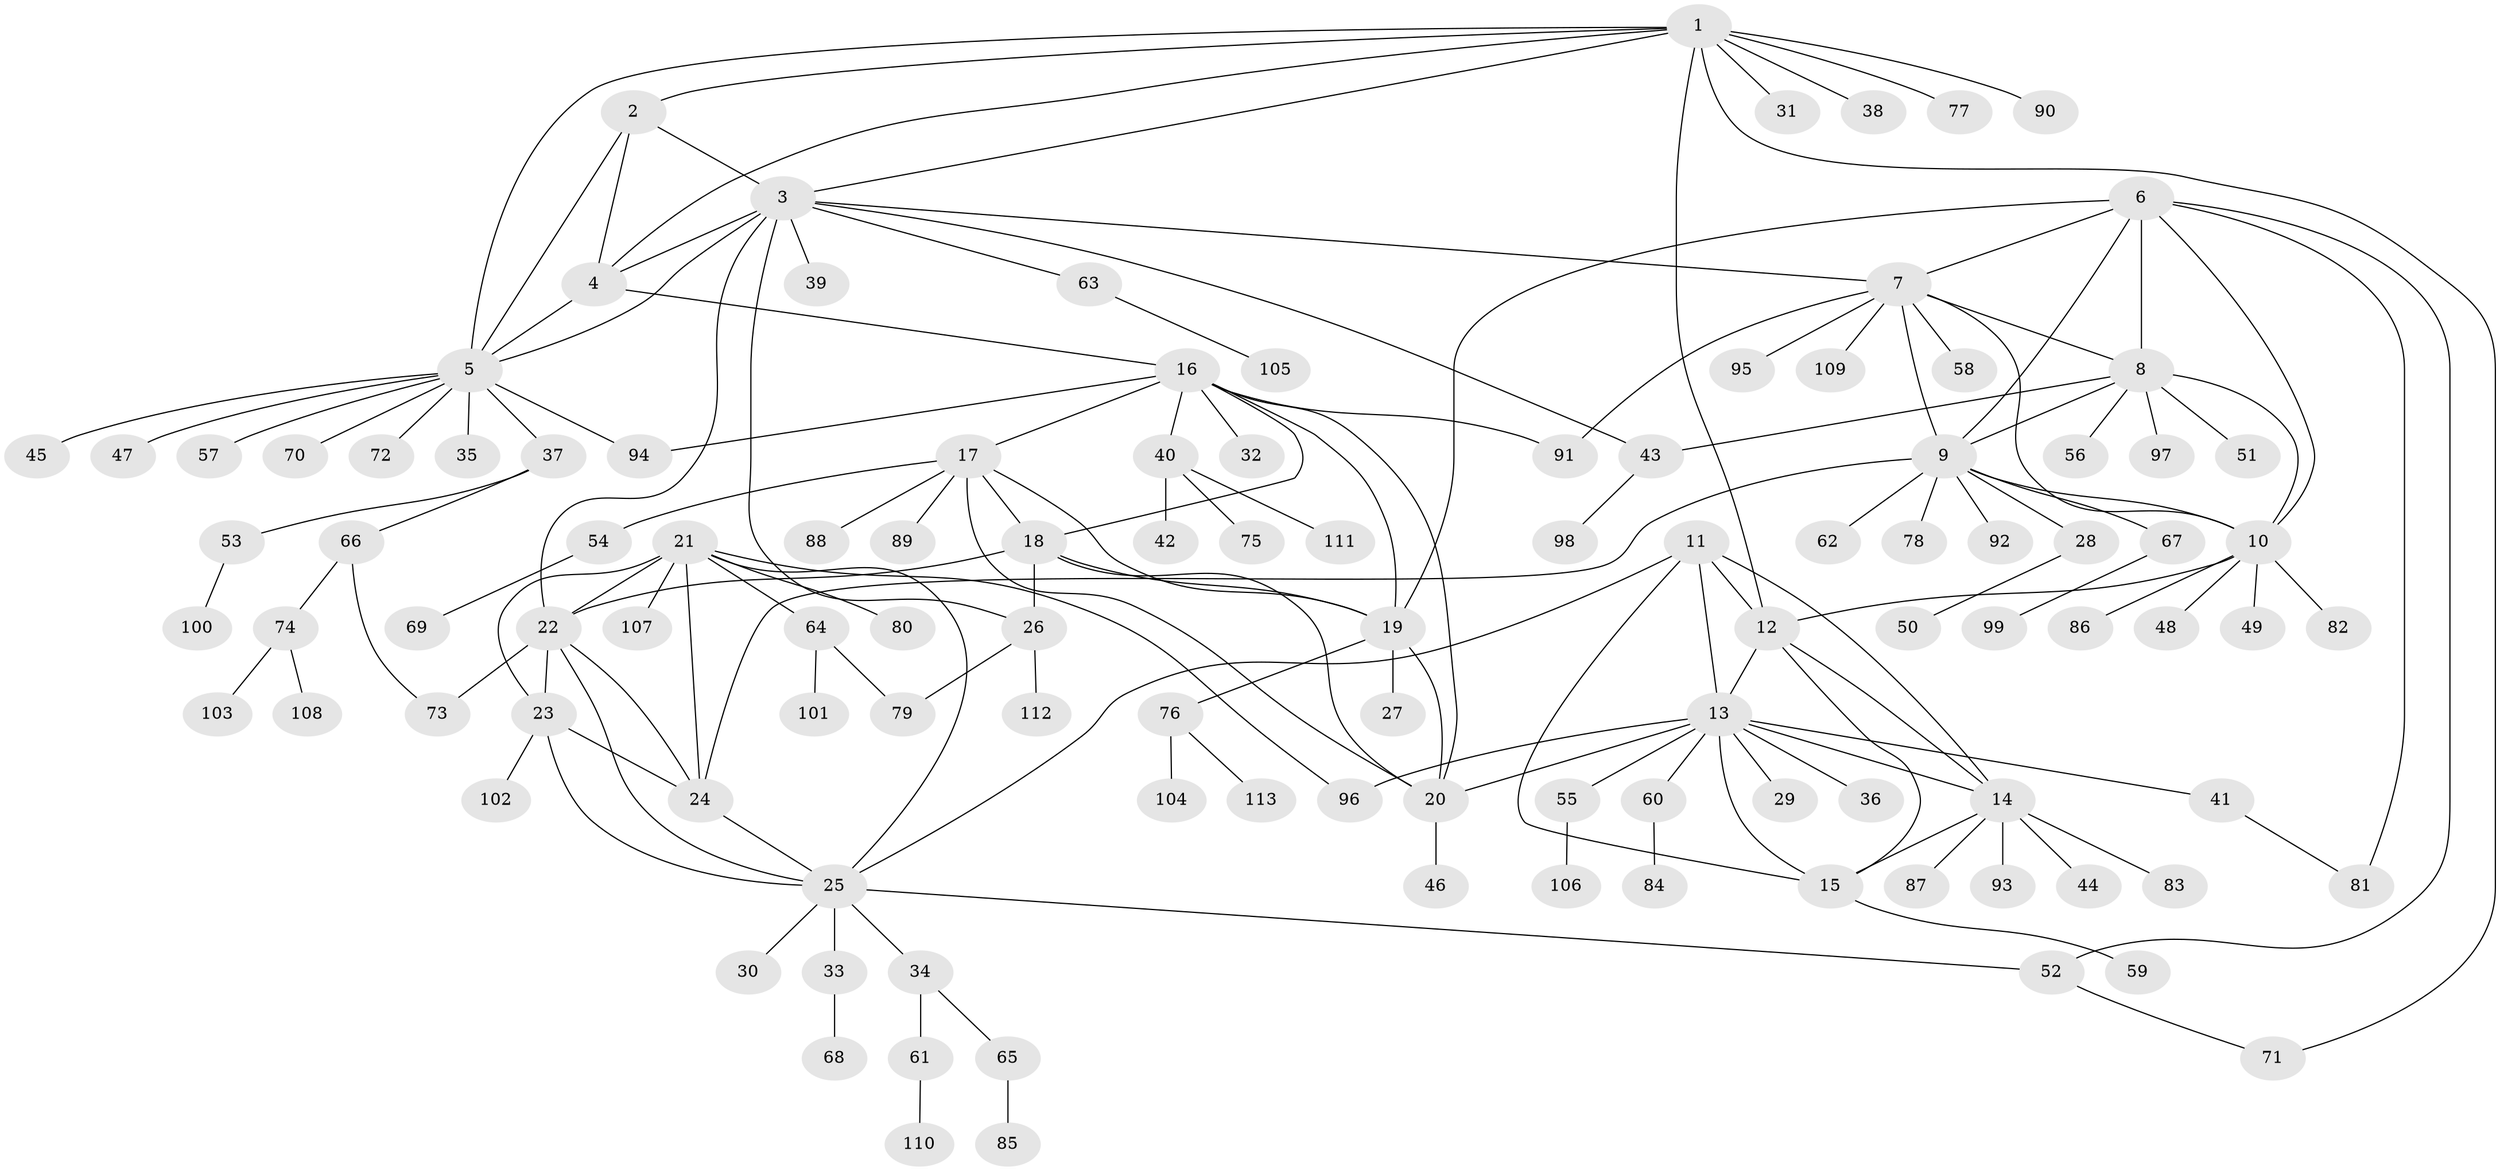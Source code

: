 // coarse degree distribution, {7: 0.06666666666666667, 12: 0.022222222222222223, 6: 0.044444444444444446, 17: 0.022222222222222223, 8: 0.022222222222222223, 5: 0.06666666666666667, 3: 0.022222222222222223, 4: 0.044444444444444446, 1: 0.6666666666666666, 2: 0.022222222222222223}
// Generated by graph-tools (version 1.1) at 2025/19/03/04/25 18:19:33]
// undirected, 113 vertices, 158 edges
graph export_dot {
graph [start="1"]
  node [color=gray90,style=filled];
  1;
  2;
  3;
  4;
  5;
  6;
  7;
  8;
  9;
  10;
  11;
  12;
  13;
  14;
  15;
  16;
  17;
  18;
  19;
  20;
  21;
  22;
  23;
  24;
  25;
  26;
  27;
  28;
  29;
  30;
  31;
  32;
  33;
  34;
  35;
  36;
  37;
  38;
  39;
  40;
  41;
  42;
  43;
  44;
  45;
  46;
  47;
  48;
  49;
  50;
  51;
  52;
  53;
  54;
  55;
  56;
  57;
  58;
  59;
  60;
  61;
  62;
  63;
  64;
  65;
  66;
  67;
  68;
  69;
  70;
  71;
  72;
  73;
  74;
  75;
  76;
  77;
  78;
  79;
  80;
  81;
  82;
  83;
  84;
  85;
  86;
  87;
  88;
  89;
  90;
  91;
  92;
  93;
  94;
  95;
  96;
  97;
  98;
  99;
  100;
  101;
  102;
  103;
  104;
  105;
  106;
  107;
  108;
  109;
  110;
  111;
  112;
  113;
  1 -- 2;
  1 -- 3;
  1 -- 4;
  1 -- 5;
  1 -- 12;
  1 -- 31;
  1 -- 38;
  1 -- 71;
  1 -- 77;
  1 -- 90;
  2 -- 3;
  2 -- 4;
  2 -- 5;
  3 -- 4;
  3 -- 5;
  3 -- 7;
  3 -- 22;
  3 -- 26;
  3 -- 39;
  3 -- 43;
  3 -- 63;
  4 -- 5;
  4 -- 16;
  5 -- 35;
  5 -- 37;
  5 -- 45;
  5 -- 47;
  5 -- 57;
  5 -- 70;
  5 -- 72;
  5 -- 94;
  6 -- 7;
  6 -- 8;
  6 -- 9;
  6 -- 10;
  6 -- 19;
  6 -- 52;
  6 -- 81;
  7 -- 8;
  7 -- 9;
  7 -- 10;
  7 -- 58;
  7 -- 91;
  7 -- 95;
  7 -- 109;
  8 -- 9;
  8 -- 10;
  8 -- 43;
  8 -- 51;
  8 -- 56;
  8 -- 97;
  9 -- 10;
  9 -- 24;
  9 -- 28;
  9 -- 62;
  9 -- 67;
  9 -- 78;
  9 -- 92;
  10 -- 12;
  10 -- 48;
  10 -- 49;
  10 -- 82;
  10 -- 86;
  11 -- 12;
  11 -- 13;
  11 -- 14;
  11 -- 15;
  11 -- 25;
  12 -- 13;
  12 -- 14;
  12 -- 15;
  13 -- 14;
  13 -- 15;
  13 -- 20;
  13 -- 29;
  13 -- 36;
  13 -- 41;
  13 -- 55;
  13 -- 60;
  13 -- 96;
  14 -- 15;
  14 -- 44;
  14 -- 83;
  14 -- 87;
  14 -- 93;
  15 -- 59;
  16 -- 17;
  16 -- 18;
  16 -- 19;
  16 -- 20;
  16 -- 32;
  16 -- 40;
  16 -- 91;
  16 -- 94;
  17 -- 18;
  17 -- 19;
  17 -- 20;
  17 -- 54;
  17 -- 88;
  17 -- 89;
  18 -- 19;
  18 -- 20;
  18 -- 22;
  18 -- 26;
  19 -- 20;
  19 -- 27;
  19 -- 76;
  20 -- 46;
  21 -- 22;
  21 -- 23;
  21 -- 24;
  21 -- 25;
  21 -- 64;
  21 -- 80;
  21 -- 96;
  21 -- 107;
  22 -- 23;
  22 -- 24;
  22 -- 25;
  22 -- 73;
  23 -- 24;
  23 -- 25;
  23 -- 102;
  24 -- 25;
  25 -- 30;
  25 -- 33;
  25 -- 34;
  25 -- 52;
  26 -- 79;
  26 -- 112;
  28 -- 50;
  33 -- 68;
  34 -- 61;
  34 -- 65;
  37 -- 53;
  37 -- 66;
  40 -- 42;
  40 -- 75;
  40 -- 111;
  41 -- 81;
  43 -- 98;
  52 -- 71;
  53 -- 100;
  54 -- 69;
  55 -- 106;
  60 -- 84;
  61 -- 110;
  63 -- 105;
  64 -- 79;
  64 -- 101;
  65 -- 85;
  66 -- 73;
  66 -- 74;
  67 -- 99;
  74 -- 103;
  74 -- 108;
  76 -- 104;
  76 -- 113;
}
